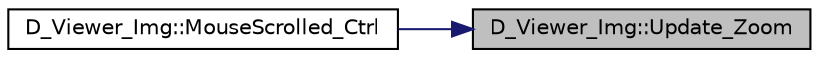 digraph "D_Viewer_Img::Update_Zoom"
{
 // LATEX_PDF_SIZE
  edge [fontname="Helvetica",fontsize="10",labelfontname="Helvetica",labelfontsize="10"];
  node [fontname="Helvetica",fontsize="10",shape=record];
  rankdir="RL";
  Node1 [label="D_Viewer_Img::Update_Zoom",height=0.2,width=0.4,color="black", fillcolor="grey75", style="filled", fontcolor="black",tooltip=" "];
  Node1 -> Node2 [dir="back",color="midnightblue",fontsize="10",style="solid",fontname="Helvetica"];
  Node2 [label="D_Viewer_Img::MouseScrolled_Ctrl",height=0.2,width=0.4,color="black", fillcolor="white", style="filled",URL="$class_d___viewer___img.html#a64b7fb98c3b931d87c17258976a3624a",tooltip=" "];
}

